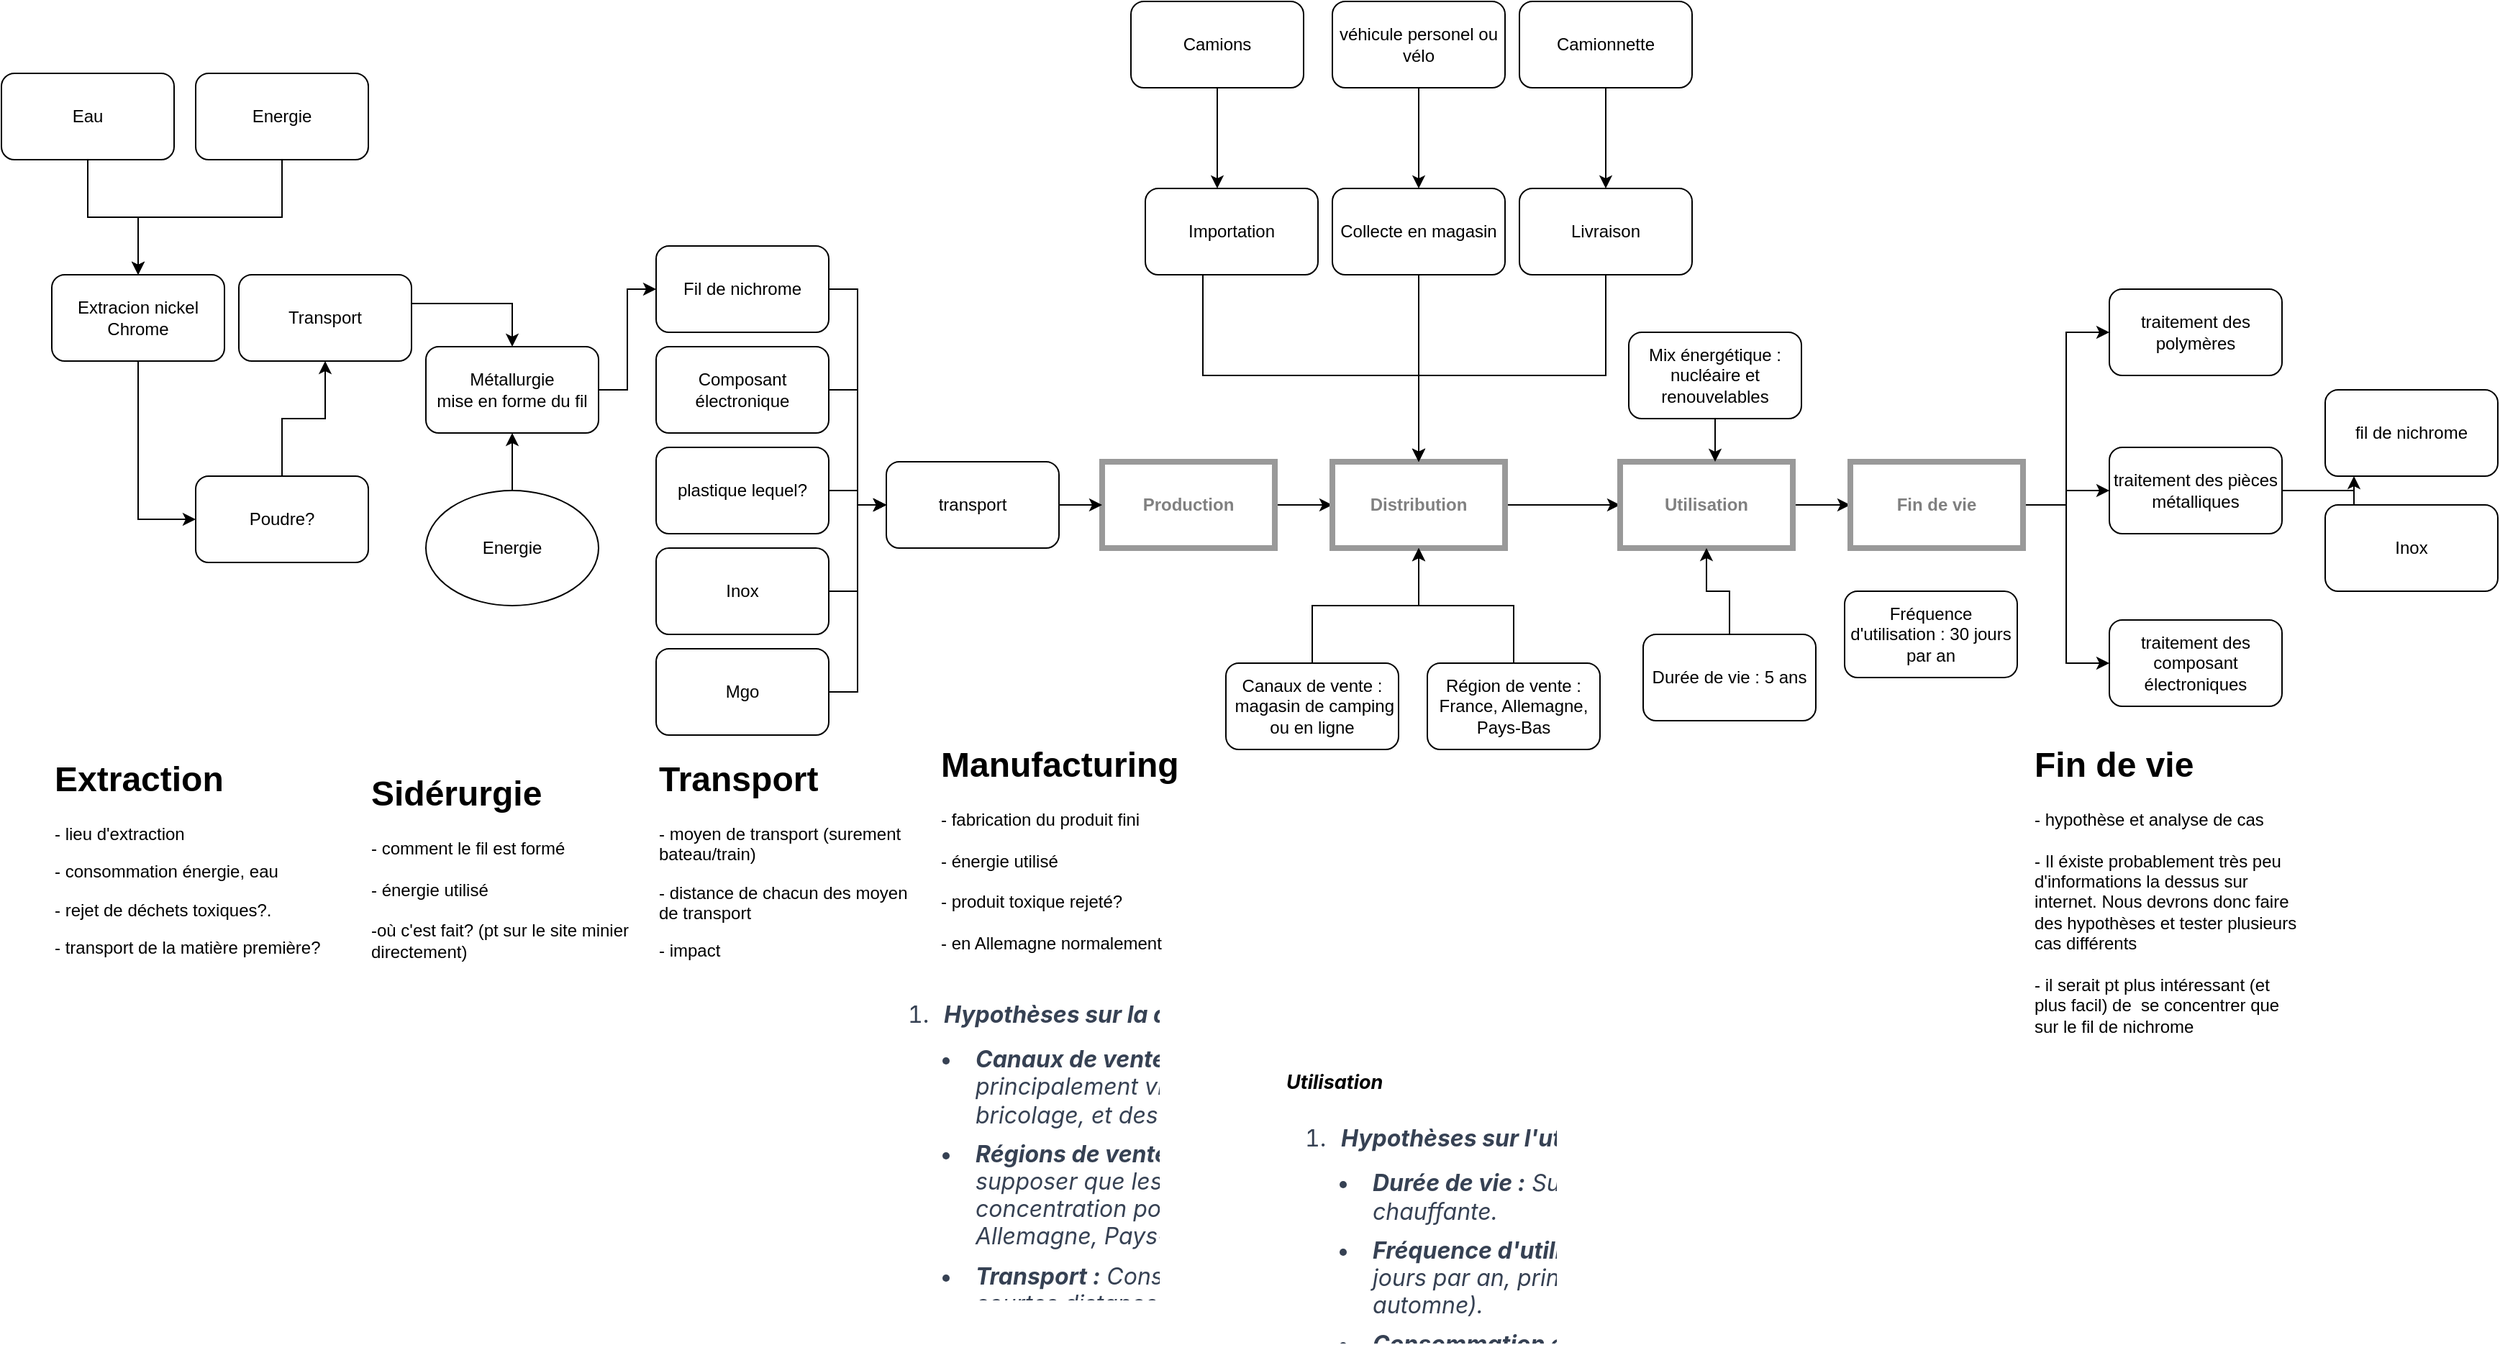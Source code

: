 <mxfile version="26.1.0">
  <diagram name="Page-1" id="_muBPrpG7ApsDm3bkieO">
    <mxGraphModel dx="2021" dy="658" grid="1" gridSize="10" guides="1" tooltips="1" connect="1" arrows="1" fold="1" page="1" pageScale="1" pageWidth="827" pageHeight="1169" math="0" shadow="0">
      <root>
        <mxCell id="0" />
        <mxCell id="1" parent="0" />
        <mxCell id="_g_-pIgFg-YZKvBXQmOI-7" value="&lt;h1 style=&quot;margin-top: 0px;&quot;&gt;Extraction&lt;/h1&gt;&lt;p&gt;- lieu d&#39;extraction&lt;/p&gt;&lt;p&gt;- consommation énergie, eau&lt;/p&gt;&lt;p&gt;- rejet de déchets toxiques?.&lt;/p&gt;&lt;p&gt;- transport de la matière première?&lt;/p&gt;" style="text;html=1;whiteSpace=wrap;overflow=hidden;rounded=0;" parent="1" vertex="1">
          <mxGeometry x="-356" y="700" width="190" height="220" as="geometry" />
        </mxCell>
        <mxCell id="_g_-pIgFg-YZKvBXQmOI-10" style="edgeStyle=orthogonalEdgeStyle;rounded=0;orthogonalLoop=1;jettySize=auto;html=1;exitX=0.5;exitY=0;exitDx=0;exitDy=0;" parent="1" source="_g_-pIgFg-YZKvBXQmOI-8" target="_g_-pIgFg-YZKvBXQmOI-67" edge="1">
          <mxGeometry relative="1" as="geometry">
            <mxPoint x="-136" y="400" as="targetPoint" />
          </mxGeometry>
        </mxCell>
        <mxCell id="_g_-pIgFg-YZKvBXQmOI-8" value="Poudre?" style="rounded=1;whiteSpace=wrap;html=1;" parent="1" vertex="1">
          <mxGeometry x="-256" y="510" width="120" height="60" as="geometry" />
        </mxCell>
        <mxCell id="_g_-pIgFg-YZKvBXQmOI-80" style="edgeStyle=orthogonalEdgeStyle;rounded=0;orthogonalLoop=1;jettySize=auto;html=1;entryX=0;entryY=0.5;entryDx=0;entryDy=0;" parent="1" source="_g_-pIgFg-YZKvBXQmOI-11" target="_g_-pIgFg-YZKvBXQmOI-79" edge="1">
          <mxGeometry relative="1" as="geometry" />
        </mxCell>
        <mxCell id="_g_-pIgFg-YZKvBXQmOI-11" value="Fil de nichrome" style="rounded=1;whiteSpace=wrap;html=1;" parent="1" vertex="1">
          <mxGeometry x="64" y="350" width="120" height="60" as="geometry" />
        </mxCell>
        <mxCell id="_g_-pIgFg-YZKvBXQmOI-25" value="&lt;h1 style=&quot;margin-top: 0px;&quot;&gt;Transport&lt;/h1&gt;&lt;p&gt;- moyen de transport (surement bateau/train)&lt;/p&gt;&lt;p&gt;- distance de chacun des moyen de transport&lt;/p&gt;&lt;p&gt;- impact&lt;/p&gt;" style="text;html=1;whiteSpace=wrap;overflow=hidden;rounded=0;" parent="1" vertex="1">
          <mxGeometry x="64" y="700" width="190" height="220" as="geometry" />
        </mxCell>
        <mxCell id="_g_-pIgFg-YZKvBXQmOI-32" style="edgeStyle=orthogonalEdgeStyle;rounded=0;orthogonalLoop=1;jettySize=auto;html=1;exitX=0.5;exitY=1;exitDx=0;exitDy=0;" parent="1" edge="1">
          <mxGeometry relative="1" as="geometry">
            <mxPoint x="1030" y="420" as="sourcePoint" />
            <mxPoint x="1030" y="420" as="targetPoint" />
          </mxGeometry>
        </mxCell>
        <mxCell id="_g_-pIgFg-YZKvBXQmOI-37" style="edgeStyle=orthogonalEdgeStyle;rounded=0;orthogonalLoop=1;jettySize=auto;html=1;entryX=0.5;entryY=1;entryDx=0;entryDy=0;" parent="1" source="_g_-pIgFg-YZKvBXQmOI-36" target="_g_-pIgFg-YZKvBXQmOI-70" edge="1">
          <mxGeometry relative="1" as="geometry">
            <mxPoint x="9" y="580" as="targetPoint" />
          </mxGeometry>
        </mxCell>
        <mxCell id="_g_-pIgFg-YZKvBXQmOI-36" value="Energie" style="ellipse;whiteSpace=wrap;html=1;" parent="1" vertex="1">
          <mxGeometry x="-96" y="520" width="120" height="80" as="geometry" />
        </mxCell>
        <mxCell id="_g_-pIgFg-YZKvBXQmOI-38" value="&lt;h1 style=&quot;margin-top: 0px;&quot;&gt;&lt;span style=&quot;background-color: initial;&quot;&gt;Sidérurgie&lt;/span&gt;&lt;/h1&gt;&lt;div&gt;&lt;span style=&quot;background-color: initial;&quot;&gt;- comment le fil est formé&lt;/span&gt;&lt;/div&gt;&lt;div&gt;&lt;span style=&quot;background-color: initial;&quot;&gt;&lt;br&gt;&lt;/span&gt;&lt;/div&gt;&lt;div&gt;&lt;span style=&quot;background-color: initial;&quot;&gt;- énergie utilisé&lt;/span&gt;&lt;/div&gt;&lt;div&gt;&lt;span style=&quot;background-color: initial;&quot;&gt;&lt;br&gt;&lt;/span&gt;&lt;/div&gt;&lt;div&gt;&lt;span style=&quot;background-color: initial;&quot;&gt;-où c&#39;est fait? (pt sur le site minier directement)&lt;/span&gt;&lt;/div&gt;" style="text;html=1;whiteSpace=wrap;overflow=hidden;rounded=0;" parent="1" vertex="1">
          <mxGeometry x="-136" y="710" width="190" height="220" as="geometry" />
        </mxCell>
        <mxCell id="_g_-pIgFg-YZKvBXQmOI-39" value="&lt;h1 style=&quot;margin-top: 0px;&quot;&gt;Manufacturing&lt;/h1&gt;&lt;div&gt;&lt;span style=&quot;background-color: initial;&quot;&gt;- fabrication du produit fini&lt;/span&gt;&lt;/div&gt;&lt;div&gt;&lt;span style=&quot;background-color: initial;&quot;&gt;&lt;br&gt;&lt;/span&gt;&lt;/div&gt;&lt;div&gt;&lt;span style=&quot;background-color: initial;&quot;&gt;- énergie utilisé&lt;/span&gt;&lt;/div&gt;&lt;div&gt;&lt;span style=&quot;background-color: initial;&quot;&gt;&lt;br&gt;&lt;/span&gt;&lt;/div&gt;&lt;div&gt;&lt;span style=&quot;background-color: initial;&quot;&gt;- produit toxique rejeté?&lt;/span&gt;&lt;/div&gt;&lt;div&gt;&lt;span style=&quot;background-color: initial;&quot;&gt;&lt;br&gt;&lt;/span&gt;&lt;/div&gt;&lt;div&gt;- en Allemagne normalement&lt;/div&gt;" style="text;html=1;whiteSpace=wrap;overflow=hidden;rounded=0;" parent="1" vertex="1">
          <mxGeometry x="260" y="690" width="190" height="220" as="geometry" />
        </mxCell>
        <mxCell id="_g_-pIgFg-YZKvBXQmOI-54" value="&lt;h1 style=&quot;margin-top: 0px;&quot;&gt;Fin de vie&lt;/h1&gt;&lt;div&gt;&lt;span style=&quot;background-color: initial;&quot;&gt;- hypothèse et analyse de cas&lt;/span&gt;&lt;/div&gt;&lt;div&gt;&lt;br&gt;&lt;/div&gt;&lt;div&gt;- Il éxiste probablement très peu d&#39;informations la dessus sur internet. Nous devrons donc faire des hypothèses et tester plusieurs cas différents&lt;/div&gt;&lt;div&gt;&lt;br&gt;&lt;/div&gt;&lt;div&gt;- il serait pt plus intéressant (et plus facil) de&amp;nbsp; se concentrer que sur le fil de nichrome&lt;/div&gt;" style="text;html=1;whiteSpace=wrap;overflow=hidden;rounded=0;" parent="1" vertex="1">
          <mxGeometry x="1020" y="690" width="190" height="220" as="geometry" />
        </mxCell>
        <mxCell id="_g_-pIgFg-YZKvBXQmOI-103" style="edgeStyle=orthogonalEdgeStyle;rounded=0;orthogonalLoop=1;jettySize=auto;html=1;entryX=0;entryY=0.5;entryDx=0;entryDy=0;" parent="1" source="_g_-pIgFg-YZKvBXQmOI-55" target="_g_-pIgFg-YZKvBXQmOI-56" edge="1">
          <mxGeometry relative="1" as="geometry" />
        </mxCell>
        <mxCell id="_g_-pIgFg-YZKvBXQmOI-55" value="&lt;font color=&quot;#808080&quot;&gt;&lt;b&gt;Production&lt;/b&gt;&lt;/font&gt;" style="rounded=0;whiteSpace=wrap;html=1;strokeWidth=4;strokeColor=#999999;" parent="1" vertex="1">
          <mxGeometry x="374" y="500" width="120" height="60" as="geometry" />
        </mxCell>
        <mxCell id="_g_-pIgFg-YZKvBXQmOI-102" style="edgeStyle=orthogonalEdgeStyle;rounded=0;orthogonalLoop=1;jettySize=auto;html=1;entryX=0;entryY=0.5;entryDx=0;entryDy=0;" parent="1" source="_g_-pIgFg-YZKvBXQmOI-56" target="_g_-pIgFg-YZKvBXQmOI-57" edge="1">
          <mxGeometry relative="1" as="geometry" />
        </mxCell>
        <mxCell id="_g_-pIgFg-YZKvBXQmOI-56" value="&lt;font color=&quot;#808080&quot;&gt;&lt;b&gt;Distribution&lt;/b&gt;&lt;/font&gt;" style="rounded=0;whiteSpace=wrap;html=1;strokeWidth=4;strokeColor=#999999;" parent="1" vertex="1">
          <mxGeometry x="534" y="500" width="120" height="60" as="geometry" />
        </mxCell>
        <mxCell id="_g_-pIgFg-YZKvBXQmOI-104" style="edgeStyle=orthogonalEdgeStyle;rounded=0;orthogonalLoop=1;jettySize=auto;html=1;entryX=0;entryY=0.5;entryDx=0;entryDy=0;" parent="1" source="_g_-pIgFg-YZKvBXQmOI-57" target="_g_-pIgFg-YZKvBXQmOI-58" edge="1">
          <mxGeometry relative="1" as="geometry" />
        </mxCell>
        <mxCell id="_g_-pIgFg-YZKvBXQmOI-57" value="&lt;font color=&quot;#808080&quot;&gt;&lt;b&gt;Utilisation&lt;/b&gt;&lt;/font&gt;" style="rounded=0;whiteSpace=wrap;html=1;strokeWidth=4;strokeColor=#999999;" parent="1" vertex="1">
          <mxGeometry x="734" y="500" width="120" height="60" as="geometry" />
        </mxCell>
        <mxCell id="_g_-pIgFg-YZKvBXQmOI-117" style="edgeStyle=orthogonalEdgeStyle;rounded=0;orthogonalLoop=1;jettySize=auto;html=1;exitX=1;exitY=0.5;exitDx=0;exitDy=0;entryX=0;entryY=0.5;entryDx=0;entryDy=0;" parent="1" source="_g_-pIgFg-YZKvBXQmOI-58" target="_g_-pIgFg-YZKvBXQmOI-115" edge="1">
          <mxGeometry relative="1" as="geometry" />
        </mxCell>
        <mxCell id="_g_-pIgFg-YZKvBXQmOI-119" style="edgeStyle=orthogonalEdgeStyle;rounded=0;orthogonalLoop=1;jettySize=auto;html=1;entryX=0;entryY=0.5;entryDx=0;entryDy=0;" parent="1" source="_g_-pIgFg-YZKvBXQmOI-58" target="_g_-pIgFg-YZKvBXQmOI-114" edge="1">
          <mxGeometry relative="1" as="geometry" />
        </mxCell>
        <mxCell id="_g_-pIgFg-YZKvBXQmOI-120" style="edgeStyle=orthogonalEdgeStyle;rounded=0;orthogonalLoop=1;jettySize=auto;html=1;entryX=0;entryY=0.5;entryDx=0;entryDy=0;" parent="1" source="_g_-pIgFg-YZKvBXQmOI-58" target="_g_-pIgFg-YZKvBXQmOI-116" edge="1">
          <mxGeometry relative="1" as="geometry" />
        </mxCell>
        <mxCell id="_g_-pIgFg-YZKvBXQmOI-58" value="&lt;font color=&quot;#808080&quot;&gt;&lt;b&gt;Fin de vie&lt;/b&gt;&lt;/font&gt;" style="rounded=0;whiteSpace=wrap;html=1;strokeWidth=4;strokeColor=#999999;" parent="1" vertex="1">
          <mxGeometry x="894" y="500" width="120" height="60" as="geometry" />
        </mxCell>
        <mxCell id="_g_-pIgFg-YZKvBXQmOI-75" style="edgeStyle=orthogonalEdgeStyle;rounded=0;orthogonalLoop=1;jettySize=auto;html=1;entryX=0;entryY=0.5;entryDx=0;entryDy=0;" parent="1" source="_g_-pIgFg-YZKvBXQmOI-62" target="_g_-pIgFg-YZKvBXQmOI-8" edge="1">
          <mxGeometry relative="1" as="geometry">
            <Array as="points">
              <mxPoint x="-296" y="540" />
            </Array>
          </mxGeometry>
        </mxCell>
        <mxCell id="_g_-pIgFg-YZKvBXQmOI-62" value="Extracion nickel Chrome" style="rounded=1;whiteSpace=wrap;html=1;" parent="1" vertex="1">
          <mxGeometry x="-356" y="370" width="120" height="60" as="geometry" />
        </mxCell>
        <mxCell id="_g_-pIgFg-YZKvBXQmOI-128" style="edgeStyle=orthogonalEdgeStyle;rounded=0;orthogonalLoop=1;jettySize=auto;html=1;entryX=0.5;entryY=0;entryDx=0;entryDy=0;" parent="1" source="_g_-pIgFg-YZKvBXQmOI-63" target="_g_-pIgFg-YZKvBXQmOI-62" edge="1">
          <mxGeometry relative="1" as="geometry" />
        </mxCell>
        <mxCell id="_g_-pIgFg-YZKvBXQmOI-63" value="Energie" style="rounded=1;whiteSpace=wrap;html=1;" parent="1" vertex="1">
          <mxGeometry x="-256" y="230" width="120" height="60" as="geometry" />
        </mxCell>
        <mxCell id="_g_-pIgFg-YZKvBXQmOI-127" value="" style="edgeStyle=orthogonalEdgeStyle;rounded=0;orthogonalLoop=1;jettySize=auto;html=1;" parent="1" source="_g_-pIgFg-YZKvBXQmOI-64" target="_g_-pIgFg-YZKvBXQmOI-62" edge="1">
          <mxGeometry relative="1" as="geometry" />
        </mxCell>
        <mxCell id="_g_-pIgFg-YZKvBXQmOI-64" value="Eau" style="rounded=1;whiteSpace=wrap;html=1;" parent="1" vertex="1">
          <mxGeometry x="-391" y="230" width="120" height="60" as="geometry" />
        </mxCell>
        <mxCell id="_g_-pIgFg-YZKvBXQmOI-76" style="edgeStyle=orthogonalEdgeStyle;rounded=0;orthogonalLoop=1;jettySize=auto;html=1;entryX=0.5;entryY=0;entryDx=0;entryDy=0;" parent="1" source="_g_-pIgFg-YZKvBXQmOI-67" target="_g_-pIgFg-YZKvBXQmOI-70" edge="1">
          <mxGeometry relative="1" as="geometry">
            <Array as="points">
              <mxPoint x="-136" y="400" />
              <mxPoint x="-136" y="390" />
              <mxPoint x="-36" y="390" />
            </Array>
          </mxGeometry>
        </mxCell>
        <mxCell id="_g_-pIgFg-YZKvBXQmOI-67" value="Transport" style="rounded=1;whiteSpace=wrap;html=1;" parent="1" vertex="1">
          <mxGeometry x="-226" y="370" width="120" height="60" as="geometry" />
        </mxCell>
        <mxCell id="_g_-pIgFg-YZKvBXQmOI-77" style="edgeStyle=orthogonalEdgeStyle;rounded=0;orthogonalLoop=1;jettySize=auto;html=1;exitX=1;exitY=0.5;exitDx=0;exitDy=0;entryX=0;entryY=0.5;entryDx=0;entryDy=0;" parent="1" source="_g_-pIgFg-YZKvBXQmOI-70" target="_g_-pIgFg-YZKvBXQmOI-11" edge="1">
          <mxGeometry relative="1" as="geometry">
            <mxPoint x="-16" y="390" as="targetPoint" />
          </mxGeometry>
        </mxCell>
        <mxCell id="_g_-pIgFg-YZKvBXQmOI-70" value="Métallurgie&lt;div&gt;mise en forme du fil&lt;/div&gt;" style="rounded=1;whiteSpace=wrap;html=1;" parent="1" vertex="1">
          <mxGeometry x="-96" y="420" width="120" height="60" as="geometry" />
        </mxCell>
        <mxCell id="_g_-pIgFg-YZKvBXQmOI-91" style="edgeStyle=orthogonalEdgeStyle;rounded=0;orthogonalLoop=1;jettySize=auto;html=1;entryX=0;entryY=0.5;entryDx=0;entryDy=0;" parent="1" source="_g_-pIgFg-YZKvBXQmOI-79" target="_g_-pIgFg-YZKvBXQmOI-55" edge="1">
          <mxGeometry relative="1" as="geometry" />
        </mxCell>
        <mxCell id="_g_-pIgFg-YZKvBXQmOI-79" value="transport" style="rounded=1;whiteSpace=wrap;html=1;" parent="1" vertex="1">
          <mxGeometry x="224" y="500" width="120" height="60" as="geometry" />
        </mxCell>
        <mxCell id="_g_-pIgFg-YZKvBXQmOI-87" style="edgeStyle=orthogonalEdgeStyle;rounded=0;orthogonalLoop=1;jettySize=auto;html=1;entryX=0;entryY=0.5;entryDx=0;entryDy=0;" parent="1" source="_g_-pIgFg-YZKvBXQmOI-82" target="_g_-pIgFg-YZKvBXQmOI-79" edge="1">
          <mxGeometry relative="1" as="geometry" />
        </mxCell>
        <mxCell id="_g_-pIgFg-YZKvBXQmOI-82" value="Composant électronique" style="rounded=1;whiteSpace=wrap;html=1;" parent="1" vertex="1">
          <mxGeometry x="64" y="420" width="120" height="60" as="geometry" />
        </mxCell>
        <mxCell id="_g_-pIgFg-YZKvBXQmOI-88" style="edgeStyle=orthogonalEdgeStyle;rounded=0;orthogonalLoop=1;jettySize=auto;html=1;entryX=0;entryY=0.5;entryDx=0;entryDy=0;" parent="1" source="_g_-pIgFg-YZKvBXQmOI-83" target="_g_-pIgFg-YZKvBXQmOI-79" edge="1">
          <mxGeometry relative="1" as="geometry" />
        </mxCell>
        <mxCell id="_g_-pIgFg-YZKvBXQmOI-83" value="plastique lequel?&lt;span style=&quot;color: rgba(0, 0, 0, 0); font-family: monospace; font-size: 0px; text-align: start; text-wrap: nowrap;&quot;&gt;%3CmxGraphModel%3E%3Croot%3E%3CmxCell%20id%3D%220%22%2F%3E%3CmxCell%20id%3D%221%22%20parent%3D%220%22%2F%3E%3CmxCell%20id%3D%222%22%20value%3D%22%22%20style%3D%22rounded%3D1%3BwhiteSpace%3Dwrap%3Bhtml%3D1%3B%22%20vertex%3D%221%22%20parent%3D%221%22%3E%3CmxGeometry%20x%3D%22180%22%20y%3D%221180%22%20width%3D%22120%22%20height%3D%2260%22%20as%3D%22geometry%22%2F%3E%3C%2FmxCell%3E%3C%2Froot%3E%3C%2FmxGraphModel%3E&lt;/span&gt;" style="rounded=1;whiteSpace=wrap;html=1;" parent="1" vertex="1">
          <mxGeometry x="64" y="490" width="120" height="60" as="geometry" />
        </mxCell>
        <mxCell id="_g_-pIgFg-YZKvBXQmOI-89" style="edgeStyle=orthogonalEdgeStyle;rounded=0;orthogonalLoop=1;jettySize=auto;html=1;entryX=0;entryY=0.5;entryDx=0;entryDy=0;" parent="1" source="_g_-pIgFg-YZKvBXQmOI-84" target="_g_-pIgFg-YZKvBXQmOI-79" edge="1">
          <mxGeometry relative="1" as="geometry" />
        </mxCell>
        <mxCell id="_g_-pIgFg-YZKvBXQmOI-84" value="Inox&lt;span style=&quot;color: rgba(0, 0, 0, 0); font-family: monospace; font-size: 0px; text-align: start; text-wrap: nowrap;&quot;&gt;%3CmxGraphModel%3E%3Croot%3E%3CmxCell%20id%3D%220%22%2F%3E%3CmxCell%20id%3D%221%22%20parent%3D%220%22%2F%3E%3CmxCell%20id%3D%222%22%20value%3D%22plastique%20lequel%3F%26lt%3Bspan%20style%3D%26quot%3Bcolor%3A%20rgba(0%2C%200%2C%200%2C%200)%3B%20font-family%3A%20monospace%3B%20font-size%3A%200px%3B%20text-align%3A%20start%3B%20text-wrap%3A%20nowrap%3B%26quot%3B%26gt%3B%253CmxGraphModel%253E%253Croot%253E%253CmxCell%2520id%253D%25220%2522%252F%253E%253CmxCell%2520id%253D%25221%2522%2520parent%253D%25220%2522%252F%253E%253CmxCell%2520id%253D%25222%2522%2520value%253D%2522%2522%2520style%253D%2522rounded%253D1%253BwhiteSpace%253Dwrap%253Bhtml%253D1%253B%2522%2520vertex%253D%25221%2522%2520parent%253D%25221%2522%253E%253CmxGeometry%2520x%253D%2522180%2522%2520y%253D%25221180%2522%2520width%253D%2522120%2522%2520height%253D%252260%2522%2520as%253D%2522geometry%2522%252F%253E%253C%252FmxCell%253E%253C%252Froot%253E%253C%252FmxGraphModel%253E%26lt%3B%2Fspan%26gt%3B%22%20style%3D%22rounded%3D1%3BwhiteSpace%3Dwrap%3Bhtml%3D1%3B%22%20vertex%3D%221%22%20parent%3D%221%22%3E%3CmxGeometry%20x%3D%22180%22%20y%3D%221260%22%20width%3D%22120%22%20height%3D%2260%22%20as%3D%22geometry%22%2F%3E%3C%2FmxCell%3E%3C%2Froot%3E%3C%2FmxGraphModel%3E&lt;/span&gt;" style="rounded=1;whiteSpace=wrap;html=1;" parent="1" vertex="1">
          <mxGeometry x="64" y="560" width="120" height="60" as="geometry" />
        </mxCell>
        <mxCell id="_g_-pIgFg-YZKvBXQmOI-90" style="edgeStyle=orthogonalEdgeStyle;rounded=0;orthogonalLoop=1;jettySize=auto;html=1;entryX=0;entryY=0.5;entryDx=0;entryDy=0;" parent="1" source="_g_-pIgFg-YZKvBXQmOI-85" target="_g_-pIgFg-YZKvBXQmOI-79" edge="1">
          <mxGeometry relative="1" as="geometry" />
        </mxCell>
        <mxCell id="_g_-pIgFg-YZKvBXQmOI-85" value="Mgo" style="rounded=1;whiteSpace=wrap;html=1;" parent="1" vertex="1">
          <mxGeometry x="64" y="630" width="120" height="60" as="geometry" />
        </mxCell>
        <mxCell id="_g_-pIgFg-YZKvBXQmOI-96" style="edgeStyle=orthogonalEdgeStyle;rounded=0;orthogonalLoop=1;jettySize=auto;html=1;entryX=0.5;entryY=0;entryDx=0;entryDy=0;" parent="1" source="_g_-pIgFg-YZKvBXQmOI-93" target="_g_-pIgFg-YZKvBXQmOI-56" edge="1">
          <mxGeometry relative="1" as="geometry">
            <Array as="points">
              <mxPoint x="444" y="440" />
              <mxPoint x="594" y="440" />
            </Array>
          </mxGeometry>
        </mxCell>
        <mxCell id="_g_-pIgFg-YZKvBXQmOI-93" value="Importation&lt;span style=&quot;color: rgba(0, 0, 0, 0); font-family: monospace; font-size: 0px; text-align: start; text-wrap: nowrap;&quot;&gt;%3CmxGraphModel%3E%3Croot%3E%3CmxCell%20id%3D%220%22%2F%3E%3CmxCell%20id%3D%221%22%20parent%3D%220%22%2F%3E%3CmxCell%20id%3D%222%22%20value%3D%22Inox%26lt%3Bspan%20style%3D%26quot%3Bcolor%3A%20rgba(0%2C%200%2C%200%2C%200)%3B%20font-family%3A%20monospace%3B%20font-size%3A%200px%3B%20text-align%3A%20start%3B%20text-wrap%3A%20nowrap%3B%26quot%3B%26gt%3B%253CmxGraphModel%253E%253Croot%253E%253CmxCell%2520id%253D%25220%2522%252F%253E%253CmxCell%2520id%253D%25221%2522%2520parent%253D%25220%2522%252F%253E%253CmxCell%2520id%253D%25222%2522%2520value%253D%2522plastique%2520lequel%253F%2526lt%253Bspan%2520style%253D%2526quot%253Bcolor%253A%2520rgba(0%252C%25200%252C%25200%252C%25200)%253B%2520font-family%253A%2520monospace%253B%2520font-size%253A%25200px%253B%2520text-align%253A%2520start%253B%2520text-wrap%253A%2520nowrap%253B%2526quot%253B%2526gt%253B%25253CmxGraphModel%25253E%25253Croot%25253E%25253CmxCell%252520id%25253D%2525220%252522%25252F%25253E%25253CmxCell%252520id%25253D%2525221%252522%252520parent%25253D%2525220%252522%25252F%25253E%25253CmxCell%252520id%25253D%2525222%252522%252520value%25253D%252522%252522%252520style%25253D%252522rounded%25253D1%25253BwhiteSpace%25253Dwrap%25253Bhtml%25253D1%25253B%252522%252520vertex%25253D%2525221%252522%252520parent%25253D%2525221%252522%25253E%25253CmxGeometry%252520x%25253D%252522180%252522%252520y%25253D%2525221180%252522%252520width%25253D%252522120%252522%252520height%25253D%25252260%252522%252520as%25253D%252522geometry%252522%25252F%25253E%25253C%25252FmxCell%25253E%25253C%25252Froot%25253E%25253C%25252FmxGraphModel%25253E%2526lt%253B%252Fspan%2526gt%253B%2522%2520style%253D%2522rounded%253D1%253BwhiteSpace%253Dwrap%253Bhtml%253D1%253B%2522%2520vertex%253D%25221%2522%2520parent%253D%25221%2522%253E%253CmxGeometry%2520x%253D%2522180%2522%2520y%253D%25221260%2522%2520width%253D%2522120%2522%2520height%253D%252260%2522%2520as%253D%2522geometry%2522%252F%253E%253C%252FmxCell%253E%253C%252Froot%253E%253C%252FmxGraphModel%253E%26lt%3B%2Fspan%26gt%3B%22%20style%3D%22rounded%3D1%3BwhiteSpace%3Dwrap%3Bhtml%3D1%3B%22%20vertex%3D%221%22%20parent%3D%221%22%3E%3CmxGeometry%20x%3D%22170%22%20y%3D%221340%22%20width%3D%22120%22%20height%3D%2260%22%20as%3D%22geometry%22%2F%3E%3C%2FmxCell%3E%3C%2Froot%3E%3C%2FmxGraphModel%3E&lt;/span&gt;" style="rounded=1;whiteSpace=wrap;html=1;" parent="1" vertex="1">
          <mxGeometry x="404" y="310" width="120" height="60" as="geometry" />
        </mxCell>
        <mxCell id="_g_-pIgFg-YZKvBXQmOI-97" style="edgeStyle=orthogonalEdgeStyle;rounded=0;orthogonalLoop=1;jettySize=auto;html=1;entryX=0.5;entryY=0;entryDx=0;entryDy=0;" parent="1" source="_g_-pIgFg-YZKvBXQmOI-94" target="_g_-pIgFg-YZKvBXQmOI-56" edge="1">
          <mxGeometry relative="1" as="geometry" />
        </mxCell>
        <mxCell id="_g_-pIgFg-YZKvBXQmOI-94" value="Collecte en magasin" style="rounded=1;whiteSpace=wrap;html=1;" parent="1" vertex="1">
          <mxGeometry x="534" y="310" width="120" height="60" as="geometry" />
        </mxCell>
        <mxCell id="_g_-pIgFg-YZKvBXQmOI-98" style="edgeStyle=orthogonalEdgeStyle;rounded=0;orthogonalLoop=1;jettySize=auto;html=1;entryX=0.5;entryY=0;entryDx=0;entryDy=0;" parent="1" source="_g_-pIgFg-YZKvBXQmOI-95" target="_g_-pIgFg-YZKvBXQmOI-56" edge="1">
          <mxGeometry relative="1" as="geometry">
            <Array as="points">
              <mxPoint x="724" y="440" />
              <mxPoint x="594" y="440" />
            </Array>
          </mxGeometry>
        </mxCell>
        <mxCell id="_g_-pIgFg-YZKvBXQmOI-95" value="Livraison" style="rounded=1;whiteSpace=wrap;html=1;" parent="1" vertex="1">
          <mxGeometry x="664" y="310" width="120" height="60" as="geometry" />
        </mxCell>
        <mxCell id="_g_-pIgFg-YZKvBXQmOI-105" style="edgeStyle=orthogonalEdgeStyle;rounded=0;orthogonalLoop=1;jettySize=auto;html=1;entryX=0.5;entryY=0;entryDx=0;entryDy=0;" parent="1" source="_g_-pIgFg-YZKvBXQmOI-99" target="_g_-pIgFg-YZKvBXQmOI-94" edge="1">
          <mxGeometry relative="1" as="geometry" />
        </mxCell>
        <mxCell id="_g_-pIgFg-YZKvBXQmOI-99" value="véhicule personel ou vélo" style="rounded=1;whiteSpace=wrap;html=1;" parent="1" vertex="1">
          <mxGeometry x="534" y="180" width="120" height="60" as="geometry" />
        </mxCell>
        <mxCell id="_g_-pIgFg-YZKvBXQmOI-100" value="&lt;h1 style=&quot;margin-top: 0px;&quot;&gt;&lt;ol style=&quot;font-size: 16px; font-weight: 400; box-sizing: border-box; border-width: 0px; border-style: solid; border-color: var(--border-color-default,currentColor); border-image: none; margin: 0px; padding: 0px; list-style-position: outside; list-style-image: none; width: 696px; padding-inline-start: 2em; caret-color: oklch(0.373 0.034 259.733); color: oklch(0.373 0.034 259.733); font-family: Inter, &amp;quot;Inter Fallback&amp;quot;;&quot;&gt;&lt;li style=&quot;box-sizing: border-box; border-width: 0px; border-style: solid; border-color: var(--border-color-default,currentColor); border-image: none; margin: 0.5em 0px; padding: 0px; padding-inline-start: 0.375em;&quot;&gt;&lt;strong style=&quot;box-sizing: border-box; border-width: 0px; border-style: solid; border-color: var(--border-color-default,currentColor); border-image: none; margin: 0px; padding: 0px;&quot;&gt;&lt;i&gt;Hypothèses sur la distribution :&lt;/i&gt;&lt;/strong&gt;&lt;ul style=&quot;box-sizing: border-box; border-width: 0px; border-style: solid; border-color: var(--border-color-default,currentColor); border-image: none; margin: 0.75em 0px; padding: 0px; list-style: outside; width: 658px; padding-inline-start: 1em;&quot;&gt;&lt;li style=&quot;box-sizing: border-box; border-width: 0px; border-style: solid; border-color: var(--border-color-default,currentColor); border-image: none; margin: 0.5em 0px; padding: 0px; padding-inline-start: 0.375em;&quot;&gt;&lt;i&gt;&lt;strong style=&quot;box-sizing: border-box; border-width: 0px; border-style: solid; border-color: var(--border-color-default,currentColor); border-image: none; margin: 0px; padding: 0px;&quot;&gt;Canaux de vente :&lt;/strong&gt;&amp;nbsp;Supposons que les résistances chauffantes sont vendues principalement via des magasins de camping spécialisés, des grandes surfaces de bricolage, et des plateformes de commerce en ligne.&lt;/i&gt;&lt;/li&gt;&lt;li style=&quot;box-sizing: border-box; border-width: 0px; border-style: solid; border-color: var(--border-color-default,currentColor); border-image: none; margin: 0.25em 0px 0.5em; padding: 0px; padding-inline-start: 0.375em;&quot;&gt;&lt;i&gt;&lt;strong style=&quot;box-sizing: border-box; border-width: 0px; border-style: solid; border-color: var(--border-color-default,currentColor); border-image: none; margin: 0px; padding: 0px;&quot;&gt;Régions de vente :&lt;/strong&gt;&amp;nbsp;Si Bocamp est une marque européenne, nous pouvons supposer que les produits sont principalement distribués en Europe, avec une concentration potentielle dans les pays où le camping est populaire (France, Allemagne, Pays-Bas, etc.).&lt;/i&gt;&lt;/li&gt;&lt;li style=&quot;box-sizing: border-box; border-width: 0px; border-style: solid; border-color: var(--border-color-default,currentColor); border-image: none; margin: 0.25em 0px 0.5em; padding: 0px; padding-inline-start: 0.375em;&quot;&gt;&lt;i&gt;&lt;strong style=&quot;box-sizing: border-box; border-width: 0px; border-style: solid; border-color: var(--border-color-default,currentColor); border-image: none; margin: 0px; padding: 0px;&quot;&gt;Transport :&lt;/strong&gt;&amp;nbsp;Considérons que les produits sont transportés par camion pour les courtes distances et par train ou bateau pour les longues distances.&lt;/i&gt;&lt;/li&gt;&lt;/ul&gt;&lt;/li&gt;&lt;/ol&gt;&lt;/h1&gt;" style="text;html=1;whiteSpace=wrap;overflow=hidden;rounded=0;" parent="1" vertex="1">
          <mxGeometry x="224" y="860" width="190" height="220" as="geometry" />
        </mxCell>
        <mxCell id="_g_-pIgFg-YZKvBXQmOI-107" style="edgeStyle=orthogonalEdgeStyle;rounded=0;orthogonalLoop=1;jettySize=auto;html=1;entryX=0.5;entryY=0;entryDx=0;entryDy=0;" parent="1" source="_g_-pIgFg-YZKvBXQmOI-106" target="_g_-pIgFg-YZKvBXQmOI-95" edge="1">
          <mxGeometry relative="1" as="geometry" />
        </mxCell>
        <mxCell id="_g_-pIgFg-YZKvBXQmOI-106" value="Camionnette" style="rounded=1;whiteSpace=wrap;html=1;" parent="1" vertex="1">
          <mxGeometry x="664" y="180" width="120" height="60" as="geometry" />
        </mxCell>
        <mxCell id="_g_-pIgFg-YZKvBXQmOI-109" style="edgeStyle=orthogonalEdgeStyle;rounded=0;orthogonalLoop=1;jettySize=auto;html=1;" parent="1" source="_g_-pIgFg-YZKvBXQmOI-108" edge="1">
          <mxGeometry relative="1" as="geometry">
            <mxPoint x="454" y="310" as="targetPoint" />
          </mxGeometry>
        </mxCell>
        <mxCell id="_g_-pIgFg-YZKvBXQmOI-108" value="Camions" style="rounded=1;whiteSpace=wrap;html=1;" parent="1" vertex="1">
          <mxGeometry x="394" y="180" width="120" height="60" as="geometry" />
        </mxCell>
        <mxCell id="_g_-pIgFg-YZKvBXQmOI-112" value="&lt;h3 style=&quot;box-sizing: border-box; border-width: 0px; border-style: solid; border-color: var(--border-color-default,currentColor); border-image: none; margin: 24px 0px 16px; padding: 0px; font-size: 1.125em; line-height: 1.5; font-family: Inter, &amp;quot;Inter Fallback&amp;quot;;&quot;&gt;&lt;i&gt;Utilisation&lt;/i&gt;&lt;/h3&gt;&lt;h1 style=&quot;margin-top: 0px;&quot;&gt;&lt;ol style=&quot;font-size: 16px; font-weight: 400; box-sizing: border-box; border-width: 0px; border-style: solid; border-color: var(--border-color-default,currentColor); border-image: none; margin: 0px; padding: 0px; list-style-position: outside; list-style-image: none; width: 696px; padding-inline-start: 2em; caret-color: oklch(0.373 0.034 259.733); color: oklch(0.373 0.034 259.733); font-family: Inter, &amp;quot;Inter Fallback&amp;quot;;&quot;&gt;&lt;li style=&quot;box-sizing: border-box; border-width: 0px; border-style: solid; border-color: var(--border-color-default,currentColor); border-image: none; margin: 0.5em 0px; padding: 0px; padding-inline-start: 0.375em;&quot;&gt;&lt;p style=&quot;box-sizing: border-box; border-width: 0px; border-style: solid; border-color: var(--border-color-default,currentColor); border-image: none; margin: 1.25em 0px 10px; padding: 0px; white-space: break-spaces; unicode-bidi: isolate;&quot; dir=&quot;auto&quot;&gt;&lt;strong style=&quot;box-sizing: border-box; border-width: 0px; border-style: solid; border-color: var(--border-color-default,currentColor); border-image: none; margin: 0px; padding: 0px;&quot;&gt;&lt;i&gt;Hypothèses sur l&#39;utilisation :&lt;/i&gt;&lt;/strong&gt;&lt;/p&gt;&lt;ul style=&quot;box-sizing: border-box; border-width: 0px; border-style: solid; border-color: var(--border-color-default,currentColor); border-image: none; margin: 0.75em 0px; padding: 0px; list-style: outside; width: 658px; padding-inline-start: 1em;&quot;&gt;&lt;li style=&quot;box-sizing: border-box; border-width: 0px; border-style: solid; border-color: var(--border-color-default,currentColor); border-image: none; margin: 0.5em 0px; padding: 0px; padding-inline-start: 0.375em;&quot;&gt;&lt;i&gt;&lt;strong style=&quot;box-sizing: border-box; border-width: 0px; border-style: solid; border-color: var(--border-color-default,currentColor); border-image: none; margin: 0px; padding: 0px;&quot;&gt;Durée de vie :&lt;/strong&gt;&amp;nbsp;Supposons une durée de vie moyenne de 5 ans pour la résistance chauffante.&lt;/i&gt;&lt;/li&gt;&lt;li style=&quot;box-sizing: border-box; border-width: 0px; border-style: solid; border-color: var(--border-color-default,currentColor); border-image: none; margin: 0.25em 0px 0.5em; padding: 0px; padding-inline-start: 0.375em;&quot;&gt;&lt;i&gt;&lt;strong style=&quot;box-sizing: border-box; border-width: 0px; border-style: solid; border-color: var(--border-color-default,currentColor); border-image: none; margin: 0px; padding: 0px;&quot;&gt;Fréquence d&#39;utilisation :&lt;/strong&gt;&amp;nbsp;Estimons que la résistance est utilisée en moyenne 30 jours par an, principalement pendant les saisons de camping (printemps, été, automne).&lt;/i&gt;&lt;/li&gt;&lt;li style=&quot;box-sizing: border-box; border-width: 0px; border-style: solid; border-color: var(--border-color-default,currentColor); border-image: none; margin: 0.25em 0px 0.5em; padding: 0px; padding-inline-start: 0.375em;&quot;&gt;&lt;i&gt;&lt;strong style=&quot;box-sizing: border-box; border-width: 0px; border-style: solid; border-color: var(--border-color-default,currentColor); border-image: none; margin: 0px; padding: 0px;&quot;&gt;Consommation énergétique :&lt;/strong&gt;&amp;nbsp;Calculons la consommation énergétique quotidienne en fonction de la puissance de la résistance et de la durée d&#39;utilisation quotidienne.&lt;/i&gt;&lt;/li&gt;&lt;li style=&quot;box-sizing: border-box; border-width: 0px; border-style: solid; border-color: var(--border-color-default,currentColor); border-image: none; margin: 0.25em 0px 0.5em; padding: 0px; padding-inline-start: 0.375em;&quot;&gt;&lt;i&gt;&lt;strong style=&quot;box-sizing: border-box; border-width: 0px; border-style: solid; border-color: var(--border-color-default,currentColor); border-image: none; margin: 0px; padding: 0px;&quot;&gt;Mix énergétique :&lt;/strong&gt;&amp;nbsp;Considérons que l&#39;énergie utilisée provient du réseau électrique local. En Europe, le mix énergétique varie :&lt;/i&gt;&lt;ul style=&quot;box-sizing: border-box; border-width: 0px; border-style: solid; border-color: var(--border-color-default,currentColor); border-image: none; margin: 0.75em 0px; padding: 0px; list-style: outside; width: 636px; padding-inline-start: 1em;&quot;&gt;&lt;li style=&quot;box-sizing: border-box; border-width: 0px; border-style: solid; border-color: var(--border-color-default,currentColor); border-image: none; margin: 0.5em 0px; padding: 0px; padding-inline-start: 0.375em;&quot;&gt;&lt;i&gt;&lt;strong style=&quot;box-sizing: border-box; border-width: 0px; border-style: solid; border-color: var(--border-color-default,currentColor); border-image: none; margin: 0px; padding: 0px;&quot;&gt;Europe de l&#39;Ouest :&lt;/strong&gt;&amp;nbsp;Mix énergétique moins carboné (plus de renouvelables et de nucléaire).&lt;/i&gt;&lt;/li&gt;&lt;li style=&quot;box-sizing: border-box; border-width: 0px; border-style: solid; border-color: var(--border-color-default,currentColor); border-image: none; margin: 0.25em 0px 0.5em; padding: 0px; padding-inline-start: 0.375em;&quot;&gt;&lt;i&gt;&lt;strong style=&quot;box-sizing: border-box; border-width: 0px; border-style: solid; border-color: var(--border-color-default,currentColor); border-image: none; margin: 0px; padding: 0px;&quot;&gt;Europe de l&#39;Est :&lt;/strong&gt;&amp;nbsp;Mix énergétique plus carboné (plus de charbon et de gaz).&lt;/i&gt;&lt;/li&gt;&lt;/ul&gt;&lt;/li&gt;&lt;/ul&gt;&lt;/li&gt;&lt;li style=&quot;box-sizing: border-box; border-width: 0px; border-style: solid; border-color: var(--border-color-default,currentColor); border-image: none; margin: 0.25em 0px 0.5em; padding: 0px; padding-inline-start: 0.375em;&quot;&gt;&lt;p style=&quot;box-sizing: border-box; border-width: 0px; border-style: solid; border-color: var(--border-color-default,currentColor); border-image: none; margin: 1.25em 0px 10px; padding: 0px; white-space: break-spaces; unicode-bidi: isolate;&quot; dir=&quot;auto&quot;&gt;&lt;strong style=&quot;box-sizing: border-box; border-width: 0px; border-style: solid; border-color: var(--border-color-default,currentColor); border-image: none; margin: 0px; padding: 0px;&quot;&gt;&lt;i&gt;Calcul de l&#39;impact environnemental :&lt;/i&gt;&lt;/strong&gt;&lt;/p&gt;&lt;ul style=&quot;box-sizing: border-box; border-width: 0px; border-style: solid; border-color: var(--border-color-default,currentColor); border-image: none; margin: 0.75em 0px; padding: 0px; list-style: outside; width: 658px; padding-inline-start: 1em;&quot;&gt;&lt;li style=&quot;box-sizing: border-box; border-width: 0px; border-style: solid; border-color: var(--border-color-default,currentColor); border-image: none; margin: 0.5em 0px; padding: 0px; padding-inline-start: 0.375em;&quot;&gt;&lt;i&gt;&lt;strong style=&quot;box-sizing: border-box; border-width: 0px; border-style: solid; border-color: var(--border-color-default,currentColor); border-image: none; margin: 0px; padding: 0px;&quot;&gt;Émissions de CO2 :&lt;/strong&gt;&amp;nbsp;Calculons les émissions de CO2 basées sur la consommation énergétique et le mix énergétique local.&lt;/i&gt;&lt;/li&gt;&lt;li style=&quot;box-sizing: border-box; border-width: 0px; border-style: solid; border-color: var(--border-color-default,currentColor); border-image: none; margin: 0.25em 0px 0.5em; padding: 0px; padding-inline-start: 0.375em;&quot;&gt;&lt;i&gt;&lt;strong style=&quot;box-sizing: border-box; border-width: 0px; border-style: solid; border-color: var(--border-color-default,currentColor); border-image: none; margin: 0px; padding: 0px;&quot;&gt;Autres impacts :&lt;/strong&gt;&amp;nbsp;Considérons également les impacts liés à l&#39;extraction des matières premières et à la fabrication de la résistance.&lt;/i&gt;&lt;/li&gt;&lt;/ul&gt;&lt;/li&gt;&lt;/ol&gt;&lt;/h1&gt;" style="text;html=1;whiteSpace=wrap;overflow=hidden;rounded=0;" parent="1" vertex="1">
          <mxGeometry x="500" y="890" width="190" height="220" as="geometry" />
        </mxCell>
        <mxCell id="_g_-pIgFg-YZKvBXQmOI-114" value="traitement des polymères" style="rounded=1;whiteSpace=wrap;html=1;" parent="1" vertex="1">
          <mxGeometry x="1074" y="380" width="120" height="60" as="geometry" />
        </mxCell>
        <mxCell id="_g_-pIgFg-YZKvBXQmOI-121" style="edgeStyle=orthogonalEdgeStyle;rounded=0;orthogonalLoop=1;jettySize=auto;html=1;exitX=1;exitY=0.5;exitDx=0;exitDy=0;" parent="1" source="_g_-pIgFg-YZKvBXQmOI-115" target="_g_-pIgFg-YZKvBXQmOI-118" edge="1">
          <mxGeometry relative="1" as="geometry">
            <Array as="points">
              <mxPoint x="1244" y="520" />
              <mxPoint x="1244" y="480" />
            </Array>
          </mxGeometry>
        </mxCell>
        <mxCell id="_g_-pIgFg-YZKvBXQmOI-124" style="edgeStyle=orthogonalEdgeStyle;rounded=0;orthogonalLoop=1;jettySize=auto;html=1;exitX=1;exitY=0.5;exitDx=0;exitDy=0;entryX=0;entryY=0.5;entryDx=0;entryDy=0;" parent="1" source="_g_-pIgFg-YZKvBXQmOI-115" target="_g_-pIgFg-YZKvBXQmOI-122" edge="1">
          <mxGeometry relative="1" as="geometry">
            <Array as="points">
              <mxPoint x="1244" y="520" />
              <mxPoint x="1244" y="560" />
            </Array>
          </mxGeometry>
        </mxCell>
        <mxCell id="_g_-pIgFg-YZKvBXQmOI-115" value="traitement des pièces métalliques&lt;span style=&quot;color: rgba(0, 0, 0, 0); font-family: monospace; font-size: 0px; text-align: start; text-wrap: nowrap;&quot;&gt;%3CmxGraphModel%3E%3Croot%3E%3CmxCell%20id%3D%220%22%2F%3E%3CmxCell%20id%3D%221%22%20parent%3D%220%22%2F%3E%3CmxCell%20id%3D%222%22%20value%3D%22traitement%20des%20polym%C3%A8res%22%20style%3D%22rounded%3D1%3BwhiteSpace%3Dwrap%3Bhtml%3D1%3B%22%20vertex%3D%221%22%20parent%3D%221%22%3E%3CmxGeometry%20x%3D%221260%22%20y%3D%221060%22%20width%3D%22120%22%20height%3D%2260%22%20as%3D%22geometry%22%2F%3E%3C%2FmxCell%3E%3C%2Froot%3E%3C%2FmxGraphModel%3E&lt;/span&gt;&lt;span style=&quot;color: rgba(0, 0, 0, 0); font-family: monospace; font-size: 0px; text-align: start; text-wrap: nowrap;&quot;&gt;%3CmxGraphModel%3E%3Croot%3E%3CmxCell%20id%3D%220%22%2F%3E%3CmxCell%20id%3D%221%22%20parent%3D%220%22%2F%3E%3CmxCell%20id%3D%222%22%20value%3D%22traitement%20des%20polym%C3%A8res%22%20style%3D%22rounded%3D1%3BwhiteSpace%3Dwrap%3Bhtml%3D1%3B%22%20vertex%3D%221%22%20parent%3D%221%22%3E%3CmxGeometry%20x%3D%221260%22%20y%3D%221060%22%20width%3D%22120%22%20height%3D%2260%22%20as%3D%22geometry%22%2F%3E%3C%2FmxCell%3E%3C%2Froot%3E%3C%2FmxGraphModel%3E&lt;/span&gt;&lt;span style=&quot;color: rgba(0, 0, 0, 0); font-family: monospace; font-size: 0px; text-align: start; text-wrap: nowrap;&quot;&gt;%3CmxGraphModel%3E%3Croot%3E%3CmxCell%20id%3D%220%22%2F%3E%3CmxCell%20id%3D%221%22%20parent%3D%220%22%2F%3E%3CmxCell%20id%3D%222%22%20value%3D%22traitement%20des%20polym%C3%A8res%22%20style%3D%22rounded%3D1%3BwhiteSpace%3Dwrap%3Bhtml%3D1%3B%22%20vertex%3D%221%22%20parent%3D%221%22%3E%3CmxGeometry%20x%3D%221260%22%20y%3D%221060%22%20width%3D%22120%22%20height%3D%2260%22%20as%3D%22geometry%22%2F%3E%3C%2FmxCell%3E%3C%2Froot%3E%3C%2FmxGraphModel%3&lt;/span&gt;" style="rounded=1;whiteSpace=wrap;html=1;" parent="1" vertex="1">
          <mxGeometry x="1074" y="490" width="120" height="60" as="geometry" />
        </mxCell>
        <mxCell id="_g_-pIgFg-YZKvBXQmOI-116" value="traitement des composant électroniques" style="rounded=1;whiteSpace=wrap;html=1;" parent="1" vertex="1">
          <mxGeometry x="1074" y="610" width="120" height="60" as="geometry" />
        </mxCell>
        <mxCell id="_g_-pIgFg-YZKvBXQmOI-118" value="fil de nichrome" style="rounded=1;whiteSpace=wrap;html=1;" parent="1" vertex="1">
          <mxGeometry x="1224" y="450" width="120" height="60" as="geometry" />
        </mxCell>
        <mxCell id="_g_-pIgFg-YZKvBXQmOI-122" value="Inox" style="rounded=1;whiteSpace=wrap;html=1;" parent="1" vertex="1">
          <mxGeometry x="1224" y="530" width="120" height="60" as="geometry" />
        </mxCell>
        <mxCell id="TKz2kePubepipSxSgJpN-3" value="" style="edgeStyle=orthogonalEdgeStyle;rounded=0;orthogonalLoop=1;jettySize=auto;html=1;" edge="1" parent="1" source="TKz2kePubepipSxSgJpN-1" target="_g_-pIgFg-YZKvBXQmOI-56">
          <mxGeometry relative="1" as="geometry" />
        </mxCell>
        <mxCell id="TKz2kePubepipSxSgJpN-1" value="Canaux de vente : &amp;nbsp;magasin de camping ou en ligne" style="rounded=1;whiteSpace=wrap;html=1;" vertex="1" parent="1">
          <mxGeometry x="460" y="640" width="120" height="60" as="geometry" />
        </mxCell>
        <mxCell id="TKz2kePubepipSxSgJpN-4" value="" style="edgeStyle=orthogonalEdgeStyle;rounded=0;orthogonalLoop=1;jettySize=auto;html=1;" edge="1" parent="1" source="TKz2kePubepipSxSgJpN-2" target="_g_-pIgFg-YZKvBXQmOI-56">
          <mxGeometry relative="1" as="geometry" />
        </mxCell>
        <mxCell id="TKz2kePubepipSxSgJpN-2" value="Région de vente : France, Allemagne, Pays-Bas" style="rounded=1;whiteSpace=wrap;html=1;" vertex="1" parent="1">
          <mxGeometry x="600" y="640" width="120" height="60" as="geometry" />
        </mxCell>
        <mxCell id="TKz2kePubepipSxSgJpN-8" value="" style="edgeStyle=orthogonalEdgeStyle;rounded=0;orthogonalLoop=1;jettySize=auto;html=1;" edge="1" parent="1" source="TKz2kePubepipSxSgJpN-5" target="_g_-pIgFg-YZKvBXQmOI-57">
          <mxGeometry relative="1" as="geometry" />
        </mxCell>
        <mxCell id="TKz2kePubepipSxSgJpN-5" value="Durée de vie : 5 ans" style="rounded=1;whiteSpace=wrap;html=1;" vertex="1" parent="1">
          <mxGeometry x="750" y="620" width="120" height="60" as="geometry" />
        </mxCell>
        <mxCell id="TKz2kePubepipSxSgJpN-6" value="Fréquence d&#39;utilisation : 30 jours par an" style="rounded=1;whiteSpace=wrap;html=1;" vertex="1" parent="1">
          <mxGeometry x="890" y="590" width="120" height="60" as="geometry" />
        </mxCell>
        <mxCell id="TKz2kePubepipSxSgJpN-10" value="" style="edgeStyle=orthogonalEdgeStyle;rounded=0;orthogonalLoop=1;jettySize=auto;html=1;" edge="1" parent="1" source="TKz2kePubepipSxSgJpN-7" target="_g_-pIgFg-YZKvBXQmOI-57">
          <mxGeometry relative="1" as="geometry">
            <Array as="points">
              <mxPoint x="794" y="430" />
            </Array>
          </mxGeometry>
        </mxCell>
        <mxCell id="TKz2kePubepipSxSgJpN-7" value="Mix énergétique : nucléaire et renouvelables" style="rounded=1;whiteSpace=wrap;html=1;" vertex="1" parent="1">
          <mxGeometry x="740" y="410" width="120" height="60" as="geometry" />
        </mxCell>
      </root>
    </mxGraphModel>
  </diagram>
</mxfile>
